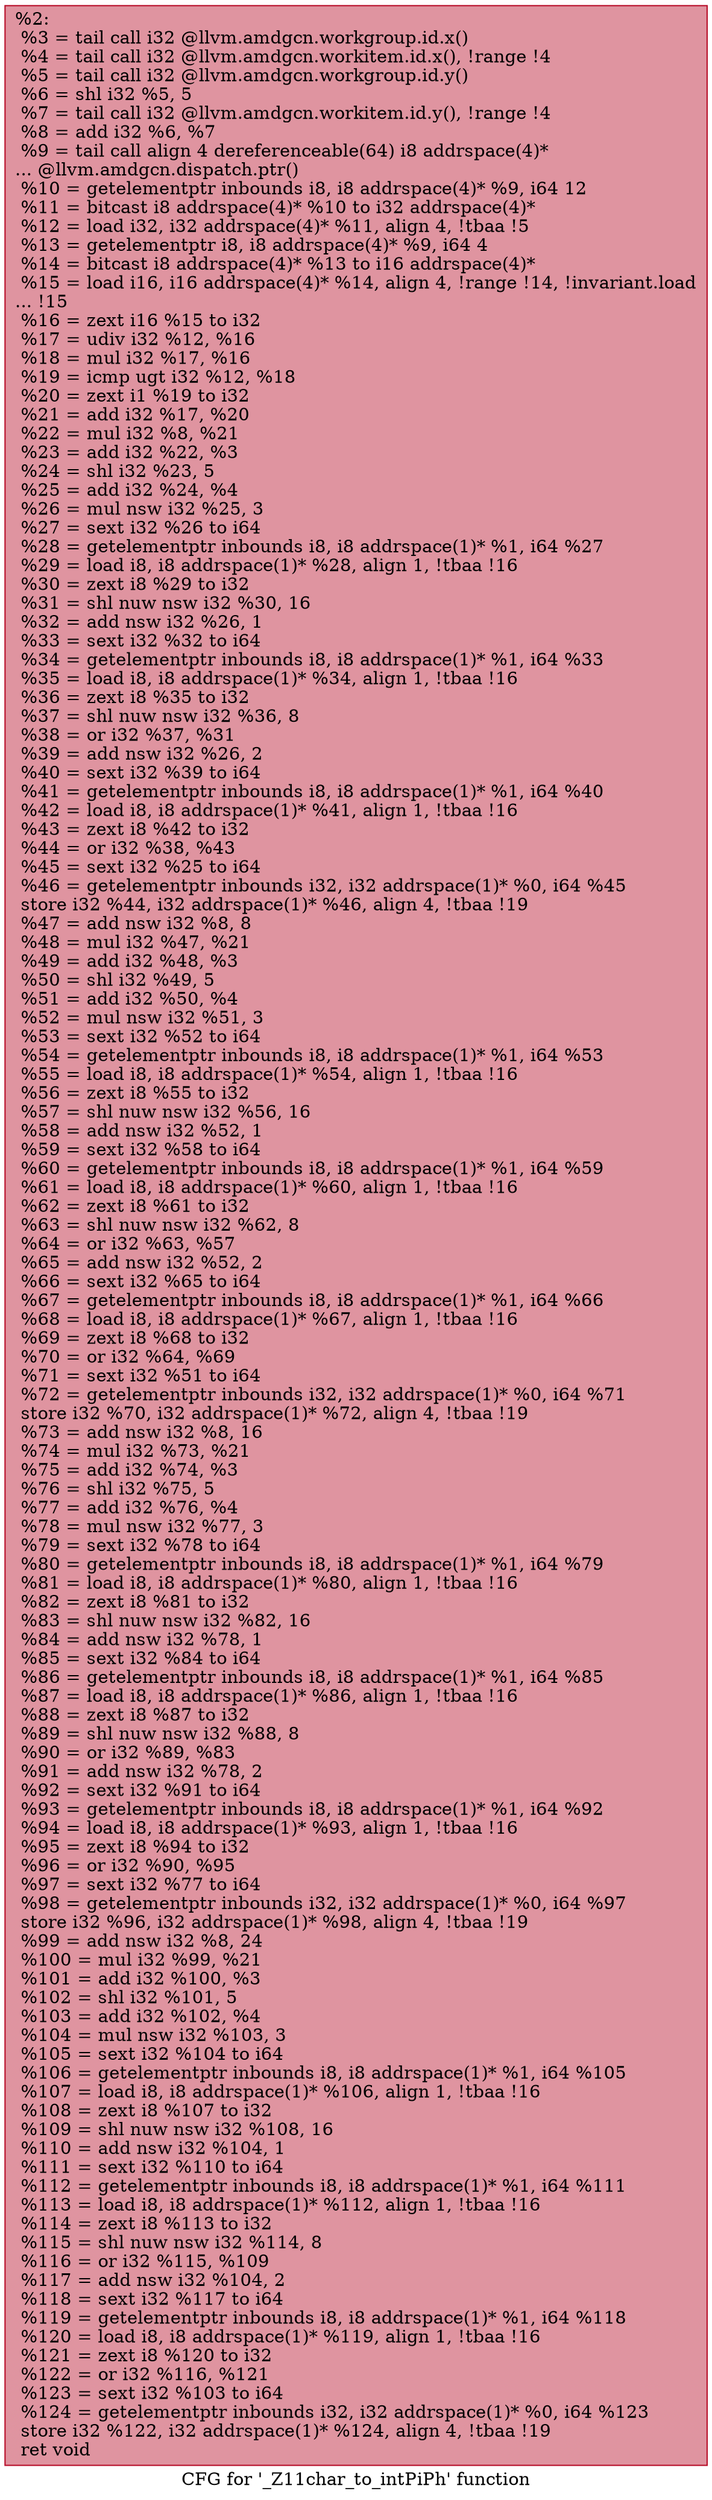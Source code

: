 digraph "CFG for '_Z11char_to_intPiPh' function" {
	label="CFG for '_Z11char_to_intPiPh' function";

	Node0x4b4c1c0 [shape=record,color="#b70d28ff", style=filled, fillcolor="#b70d2870",label="{%2:\l  %3 = tail call i32 @llvm.amdgcn.workgroup.id.x()\l  %4 = tail call i32 @llvm.amdgcn.workitem.id.x(), !range !4\l  %5 = tail call i32 @llvm.amdgcn.workgroup.id.y()\l  %6 = shl i32 %5, 5\l  %7 = tail call i32 @llvm.amdgcn.workitem.id.y(), !range !4\l  %8 = add i32 %6, %7\l  %9 = tail call align 4 dereferenceable(64) i8 addrspace(4)*\l... @llvm.amdgcn.dispatch.ptr()\l  %10 = getelementptr inbounds i8, i8 addrspace(4)* %9, i64 12\l  %11 = bitcast i8 addrspace(4)* %10 to i32 addrspace(4)*\l  %12 = load i32, i32 addrspace(4)* %11, align 4, !tbaa !5\l  %13 = getelementptr i8, i8 addrspace(4)* %9, i64 4\l  %14 = bitcast i8 addrspace(4)* %13 to i16 addrspace(4)*\l  %15 = load i16, i16 addrspace(4)* %14, align 4, !range !14, !invariant.load\l... !15\l  %16 = zext i16 %15 to i32\l  %17 = udiv i32 %12, %16\l  %18 = mul i32 %17, %16\l  %19 = icmp ugt i32 %12, %18\l  %20 = zext i1 %19 to i32\l  %21 = add i32 %17, %20\l  %22 = mul i32 %8, %21\l  %23 = add i32 %22, %3\l  %24 = shl i32 %23, 5\l  %25 = add i32 %24, %4\l  %26 = mul nsw i32 %25, 3\l  %27 = sext i32 %26 to i64\l  %28 = getelementptr inbounds i8, i8 addrspace(1)* %1, i64 %27\l  %29 = load i8, i8 addrspace(1)* %28, align 1, !tbaa !16\l  %30 = zext i8 %29 to i32\l  %31 = shl nuw nsw i32 %30, 16\l  %32 = add nsw i32 %26, 1\l  %33 = sext i32 %32 to i64\l  %34 = getelementptr inbounds i8, i8 addrspace(1)* %1, i64 %33\l  %35 = load i8, i8 addrspace(1)* %34, align 1, !tbaa !16\l  %36 = zext i8 %35 to i32\l  %37 = shl nuw nsw i32 %36, 8\l  %38 = or i32 %37, %31\l  %39 = add nsw i32 %26, 2\l  %40 = sext i32 %39 to i64\l  %41 = getelementptr inbounds i8, i8 addrspace(1)* %1, i64 %40\l  %42 = load i8, i8 addrspace(1)* %41, align 1, !tbaa !16\l  %43 = zext i8 %42 to i32\l  %44 = or i32 %38, %43\l  %45 = sext i32 %25 to i64\l  %46 = getelementptr inbounds i32, i32 addrspace(1)* %0, i64 %45\l  store i32 %44, i32 addrspace(1)* %46, align 4, !tbaa !19\l  %47 = add nsw i32 %8, 8\l  %48 = mul i32 %47, %21\l  %49 = add i32 %48, %3\l  %50 = shl i32 %49, 5\l  %51 = add i32 %50, %4\l  %52 = mul nsw i32 %51, 3\l  %53 = sext i32 %52 to i64\l  %54 = getelementptr inbounds i8, i8 addrspace(1)* %1, i64 %53\l  %55 = load i8, i8 addrspace(1)* %54, align 1, !tbaa !16\l  %56 = zext i8 %55 to i32\l  %57 = shl nuw nsw i32 %56, 16\l  %58 = add nsw i32 %52, 1\l  %59 = sext i32 %58 to i64\l  %60 = getelementptr inbounds i8, i8 addrspace(1)* %1, i64 %59\l  %61 = load i8, i8 addrspace(1)* %60, align 1, !tbaa !16\l  %62 = zext i8 %61 to i32\l  %63 = shl nuw nsw i32 %62, 8\l  %64 = or i32 %63, %57\l  %65 = add nsw i32 %52, 2\l  %66 = sext i32 %65 to i64\l  %67 = getelementptr inbounds i8, i8 addrspace(1)* %1, i64 %66\l  %68 = load i8, i8 addrspace(1)* %67, align 1, !tbaa !16\l  %69 = zext i8 %68 to i32\l  %70 = or i32 %64, %69\l  %71 = sext i32 %51 to i64\l  %72 = getelementptr inbounds i32, i32 addrspace(1)* %0, i64 %71\l  store i32 %70, i32 addrspace(1)* %72, align 4, !tbaa !19\l  %73 = add nsw i32 %8, 16\l  %74 = mul i32 %73, %21\l  %75 = add i32 %74, %3\l  %76 = shl i32 %75, 5\l  %77 = add i32 %76, %4\l  %78 = mul nsw i32 %77, 3\l  %79 = sext i32 %78 to i64\l  %80 = getelementptr inbounds i8, i8 addrspace(1)* %1, i64 %79\l  %81 = load i8, i8 addrspace(1)* %80, align 1, !tbaa !16\l  %82 = zext i8 %81 to i32\l  %83 = shl nuw nsw i32 %82, 16\l  %84 = add nsw i32 %78, 1\l  %85 = sext i32 %84 to i64\l  %86 = getelementptr inbounds i8, i8 addrspace(1)* %1, i64 %85\l  %87 = load i8, i8 addrspace(1)* %86, align 1, !tbaa !16\l  %88 = zext i8 %87 to i32\l  %89 = shl nuw nsw i32 %88, 8\l  %90 = or i32 %89, %83\l  %91 = add nsw i32 %78, 2\l  %92 = sext i32 %91 to i64\l  %93 = getelementptr inbounds i8, i8 addrspace(1)* %1, i64 %92\l  %94 = load i8, i8 addrspace(1)* %93, align 1, !tbaa !16\l  %95 = zext i8 %94 to i32\l  %96 = or i32 %90, %95\l  %97 = sext i32 %77 to i64\l  %98 = getelementptr inbounds i32, i32 addrspace(1)* %0, i64 %97\l  store i32 %96, i32 addrspace(1)* %98, align 4, !tbaa !19\l  %99 = add nsw i32 %8, 24\l  %100 = mul i32 %99, %21\l  %101 = add i32 %100, %3\l  %102 = shl i32 %101, 5\l  %103 = add i32 %102, %4\l  %104 = mul nsw i32 %103, 3\l  %105 = sext i32 %104 to i64\l  %106 = getelementptr inbounds i8, i8 addrspace(1)* %1, i64 %105\l  %107 = load i8, i8 addrspace(1)* %106, align 1, !tbaa !16\l  %108 = zext i8 %107 to i32\l  %109 = shl nuw nsw i32 %108, 16\l  %110 = add nsw i32 %104, 1\l  %111 = sext i32 %110 to i64\l  %112 = getelementptr inbounds i8, i8 addrspace(1)* %1, i64 %111\l  %113 = load i8, i8 addrspace(1)* %112, align 1, !tbaa !16\l  %114 = zext i8 %113 to i32\l  %115 = shl nuw nsw i32 %114, 8\l  %116 = or i32 %115, %109\l  %117 = add nsw i32 %104, 2\l  %118 = sext i32 %117 to i64\l  %119 = getelementptr inbounds i8, i8 addrspace(1)* %1, i64 %118\l  %120 = load i8, i8 addrspace(1)* %119, align 1, !tbaa !16\l  %121 = zext i8 %120 to i32\l  %122 = or i32 %116, %121\l  %123 = sext i32 %103 to i64\l  %124 = getelementptr inbounds i32, i32 addrspace(1)* %0, i64 %123\l  store i32 %122, i32 addrspace(1)* %124, align 4, !tbaa !19\l  ret void\l}"];
}
